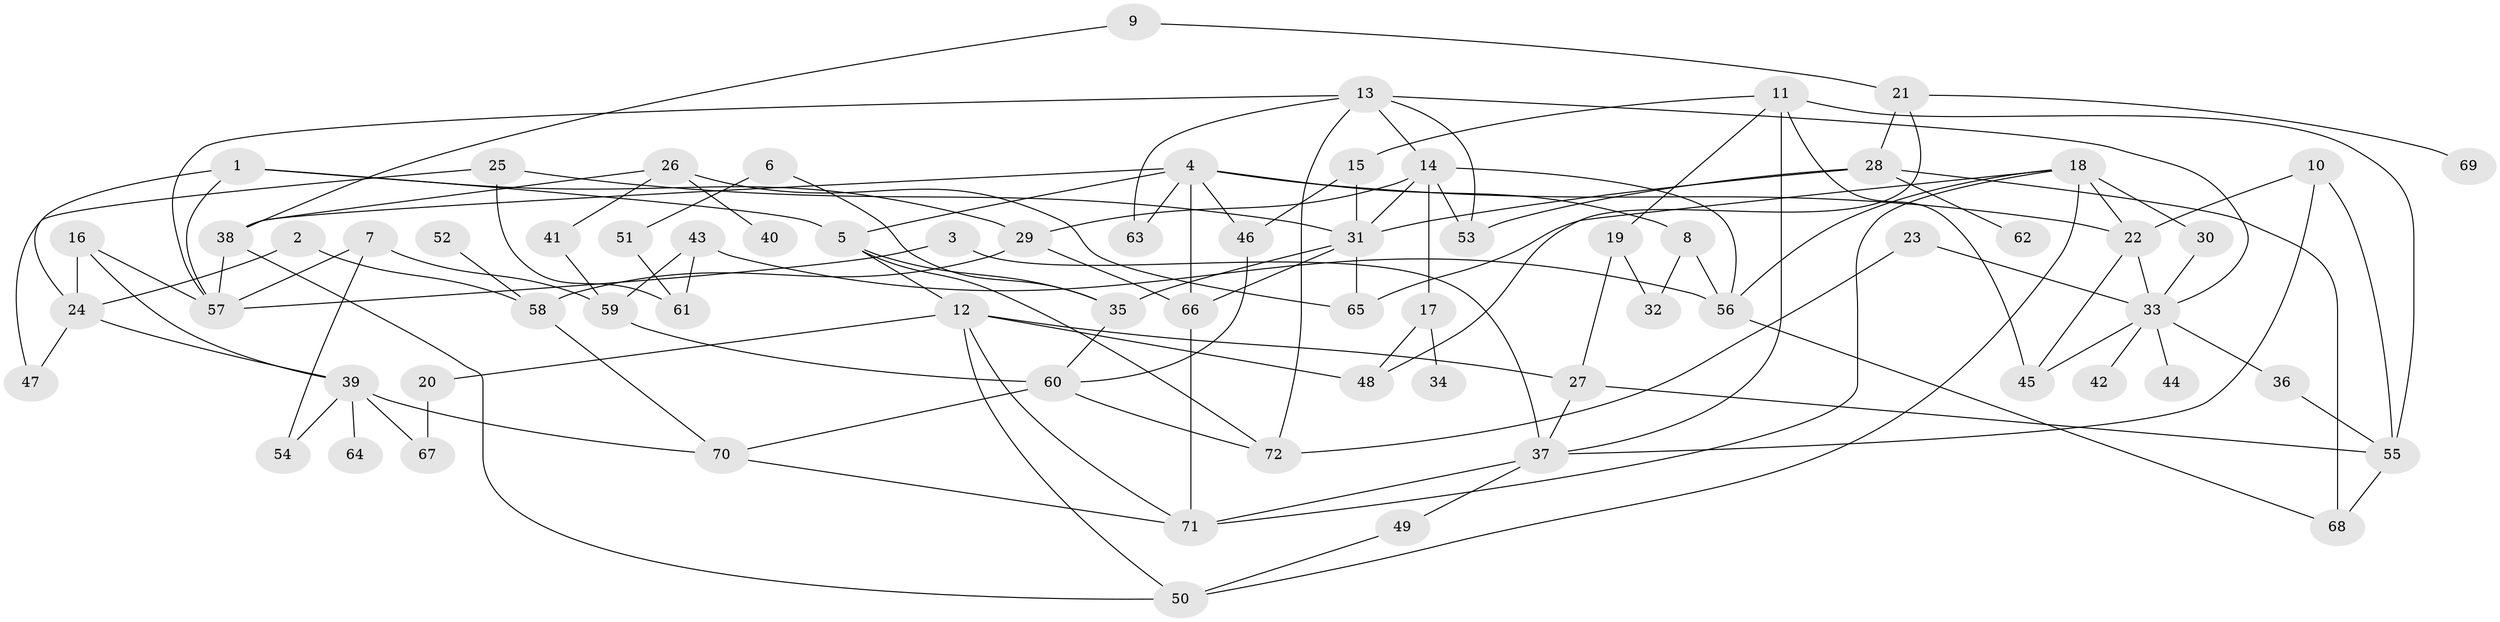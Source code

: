 // original degree distribution, {6: 0.034722222222222224, 4: 0.09722222222222222, 5: 0.10416666666666667, 2: 0.2708333333333333, 7: 0.013888888888888888, 8: 0.013888888888888888, 1: 0.2569444444444444, 3: 0.20833333333333334}
// Generated by graph-tools (version 1.1) at 2025/36/03/04/25 23:36:04]
// undirected, 72 vertices, 125 edges
graph export_dot {
  node [color=gray90,style=filled];
  1;
  2;
  3;
  4;
  5;
  6;
  7;
  8;
  9;
  10;
  11;
  12;
  13;
  14;
  15;
  16;
  17;
  18;
  19;
  20;
  21;
  22;
  23;
  24;
  25;
  26;
  27;
  28;
  29;
  30;
  31;
  32;
  33;
  34;
  35;
  36;
  37;
  38;
  39;
  40;
  41;
  42;
  43;
  44;
  45;
  46;
  47;
  48;
  49;
  50;
  51;
  52;
  53;
  54;
  55;
  56;
  57;
  58;
  59;
  60;
  61;
  62;
  63;
  64;
  65;
  66;
  67;
  68;
  69;
  70;
  71;
  72;
  1 -- 5 [weight=1.0];
  1 -- 24 [weight=1.0];
  1 -- 29 [weight=1.0];
  1 -- 57 [weight=1.0];
  2 -- 24 [weight=1.0];
  2 -- 58 [weight=1.0];
  3 -- 37 [weight=1.0];
  3 -- 57 [weight=1.0];
  4 -- 5 [weight=1.0];
  4 -- 8 [weight=1.0];
  4 -- 22 [weight=1.0];
  4 -- 38 [weight=1.0];
  4 -- 46 [weight=1.0];
  4 -- 63 [weight=1.0];
  4 -- 66 [weight=1.0];
  5 -- 12 [weight=1.0];
  5 -- 35 [weight=1.0];
  5 -- 72 [weight=1.0];
  6 -- 35 [weight=1.0];
  6 -- 51 [weight=1.0];
  7 -- 54 [weight=1.0];
  7 -- 57 [weight=1.0];
  7 -- 59 [weight=1.0];
  8 -- 32 [weight=1.0];
  8 -- 56 [weight=1.0];
  9 -- 21 [weight=1.0];
  9 -- 38 [weight=1.0];
  10 -- 22 [weight=1.0];
  10 -- 37 [weight=1.0];
  10 -- 55 [weight=1.0];
  11 -- 15 [weight=1.0];
  11 -- 19 [weight=1.0];
  11 -- 37 [weight=1.0];
  11 -- 45 [weight=1.0];
  11 -- 55 [weight=1.0];
  12 -- 20 [weight=1.0];
  12 -- 27 [weight=1.0];
  12 -- 48 [weight=1.0];
  12 -- 50 [weight=1.0];
  12 -- 71 [weight=1.0];
  13 -- 14 [weight=1.0];
  13 -- 33 [weight=1.0];
  13 -- 53 [weight=1.0];
  13 -- 57 [weight=1.0];
  13 -- 63 [weight=1.0];
  13 -- 72 [weight=1.0];
  14 -- 17 [weight=1.0];
  14 -- 29 [weight=1.0];
  14 -- 31 [weight=1.0];
  14 -- 53 [weight=1.0];
  14 -- 56 [weight=1.0];
  15 -- 31 [weight=1.0];
  15 -- 46 [weight=1.0];
  16 -- 24 [weight=1.0];
  16 -- 39 [weight=1.0];
  16 -- 57 [weight=1.0];
  17 -- 34 [weight=1.0];
  17 -- 48 [weight=1.0];
  18 -- 22 [weight=2.0];
  18 -- 30 [weight=1.0];
  18 -- 50 [weight=1.0];
  18 -- 56 [weight=1.0];
  18 -- 65 [weight=1.0];
  18 -- 71 [weight=1.0];
  19 -- 27 [weight=1.0];
  19 -- 32 [weight=1.0];
  20 -- 67 [weight=1.0];
  21 -- 28 [weight=1.0];
  21 -- 48 [weight=1.0];
  21 -- 69 [weight=1.0];
  22 -- 33 [weight=1.0];
  22 -- 45 [weight=1.0];
  23 -- 33 [weight=1.0];
  23 -- 72 [weight=1.0];
  24 -- 39 [weight=1.0];
  24 -- 47 [weight=1.0];
  25 -- 31 [weight=1.0];
  25 -- 47 [weight=1.0];
  25 -- 61 [weight=1.0];
  26 -- 38 [weight=1.0];
  26 -- 40 [weight=1.0];
  26 -- 41 [weight=1.0];
  26 -- 65 [weight=1.0];
  27 -- 37 [weight=1.0];
  27 -- 55 [weight=1.0];
  28 -- 31 [weight=1.0];
  28 -- 53 [weight=1.0];
  28 -- 62 [weight=1.0];
  28 -- 68 [weight=1.0];
  29 -- 58 [weight=1.0];
  29 -- 66 [weight=1.0];
  30 -- 33 [weight=1.0];
  31 -- 35 [weight=1.0];
  31 -- 65 [weight=1.0];
  31 -- 66 [weight=1.0];
  33 -- 36 [weight=1.0];
  33 -- 42 [weight=1.0];
  33 -- 44 [weight=1.0];
  33 -- 45 [weight=1.0];
  35 -- 60 [weight=1.0];
  36 -- 55 [weight=1.0];
  37 -- 49 [weight=1.0];
  37 -- 71 [weight=1.0];
  38 -- 50 [weight=1.0];
  38 -- 57 [weight=1.0];
  39 -- 54 [weight=1.0];
  39 -- 64 [weight=1.0];
  39 -- 67 [weight=1.0];
  39 -- 70 [weight=1.0];
  41 -- 59 [weight=1.0];
  43 -- 56 [weight=1.0];
  43 -- 59 [weight=1.0];
  43 -- 61 [weight=1.0];
  46 -- 60 [weight=1.0];
  49 -- 50 [weight=1.0];
  51 -- 61 [weight=1.0];
  52 -- 58 [weight=1.0];
  55 -- 68 [weight=1.0];
  56 -- 68 [weight=1.0];
  58 -- 70 [weight=1.0];
  59 -- 60 [weight=1.0];
  60 -- 70 [weight=1.0];
  60 -- 72 [weight=1.0];
  66 -- 71 [weight=1.0];
  70 -- 71 [weight=1.0];
}

